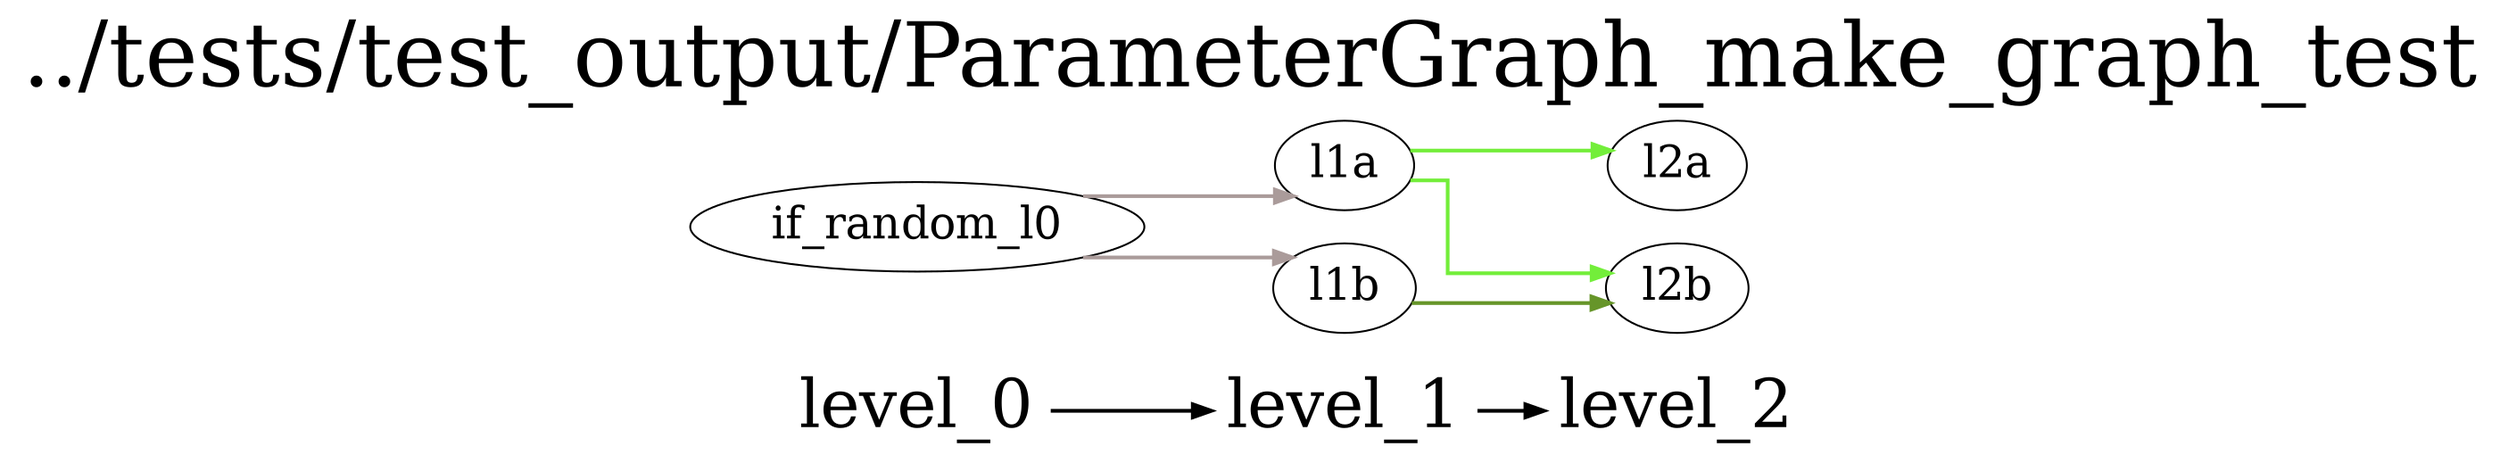 digraph G {
          splines=ortho;
          fontsize = 48;
          rankdir = "LR";
          node[fontsize=24];
          edge[penwidth=2];
          {
          node [shape=plaintext fontsize=36];
          level_0 -> 
          level_1 -> 
          level_2
          }
          {rank = same;
          level_0;
          if_random_l0;
          }
          {rank = same;
          level_1;
          l1a;
          l1b;
          }
          {rank = same;
          level_2;
          l2a;
          l2b;
          }
          l2b ;
          if_random_l0 -> l1b [color="#AA9B9A"];
          if_random_l0 -> l1a [color="#AA9B9A"];
          l1b -> l2b [color="#669529"];
          l1a -> l2b [color="#73EE3A"];
          l1a -> l2a [color="#73EE3A"];
          l2a ;
          labelloc = "t";
          label = "../tests/test_output/ParameterGraph_make_graph_test";
}
